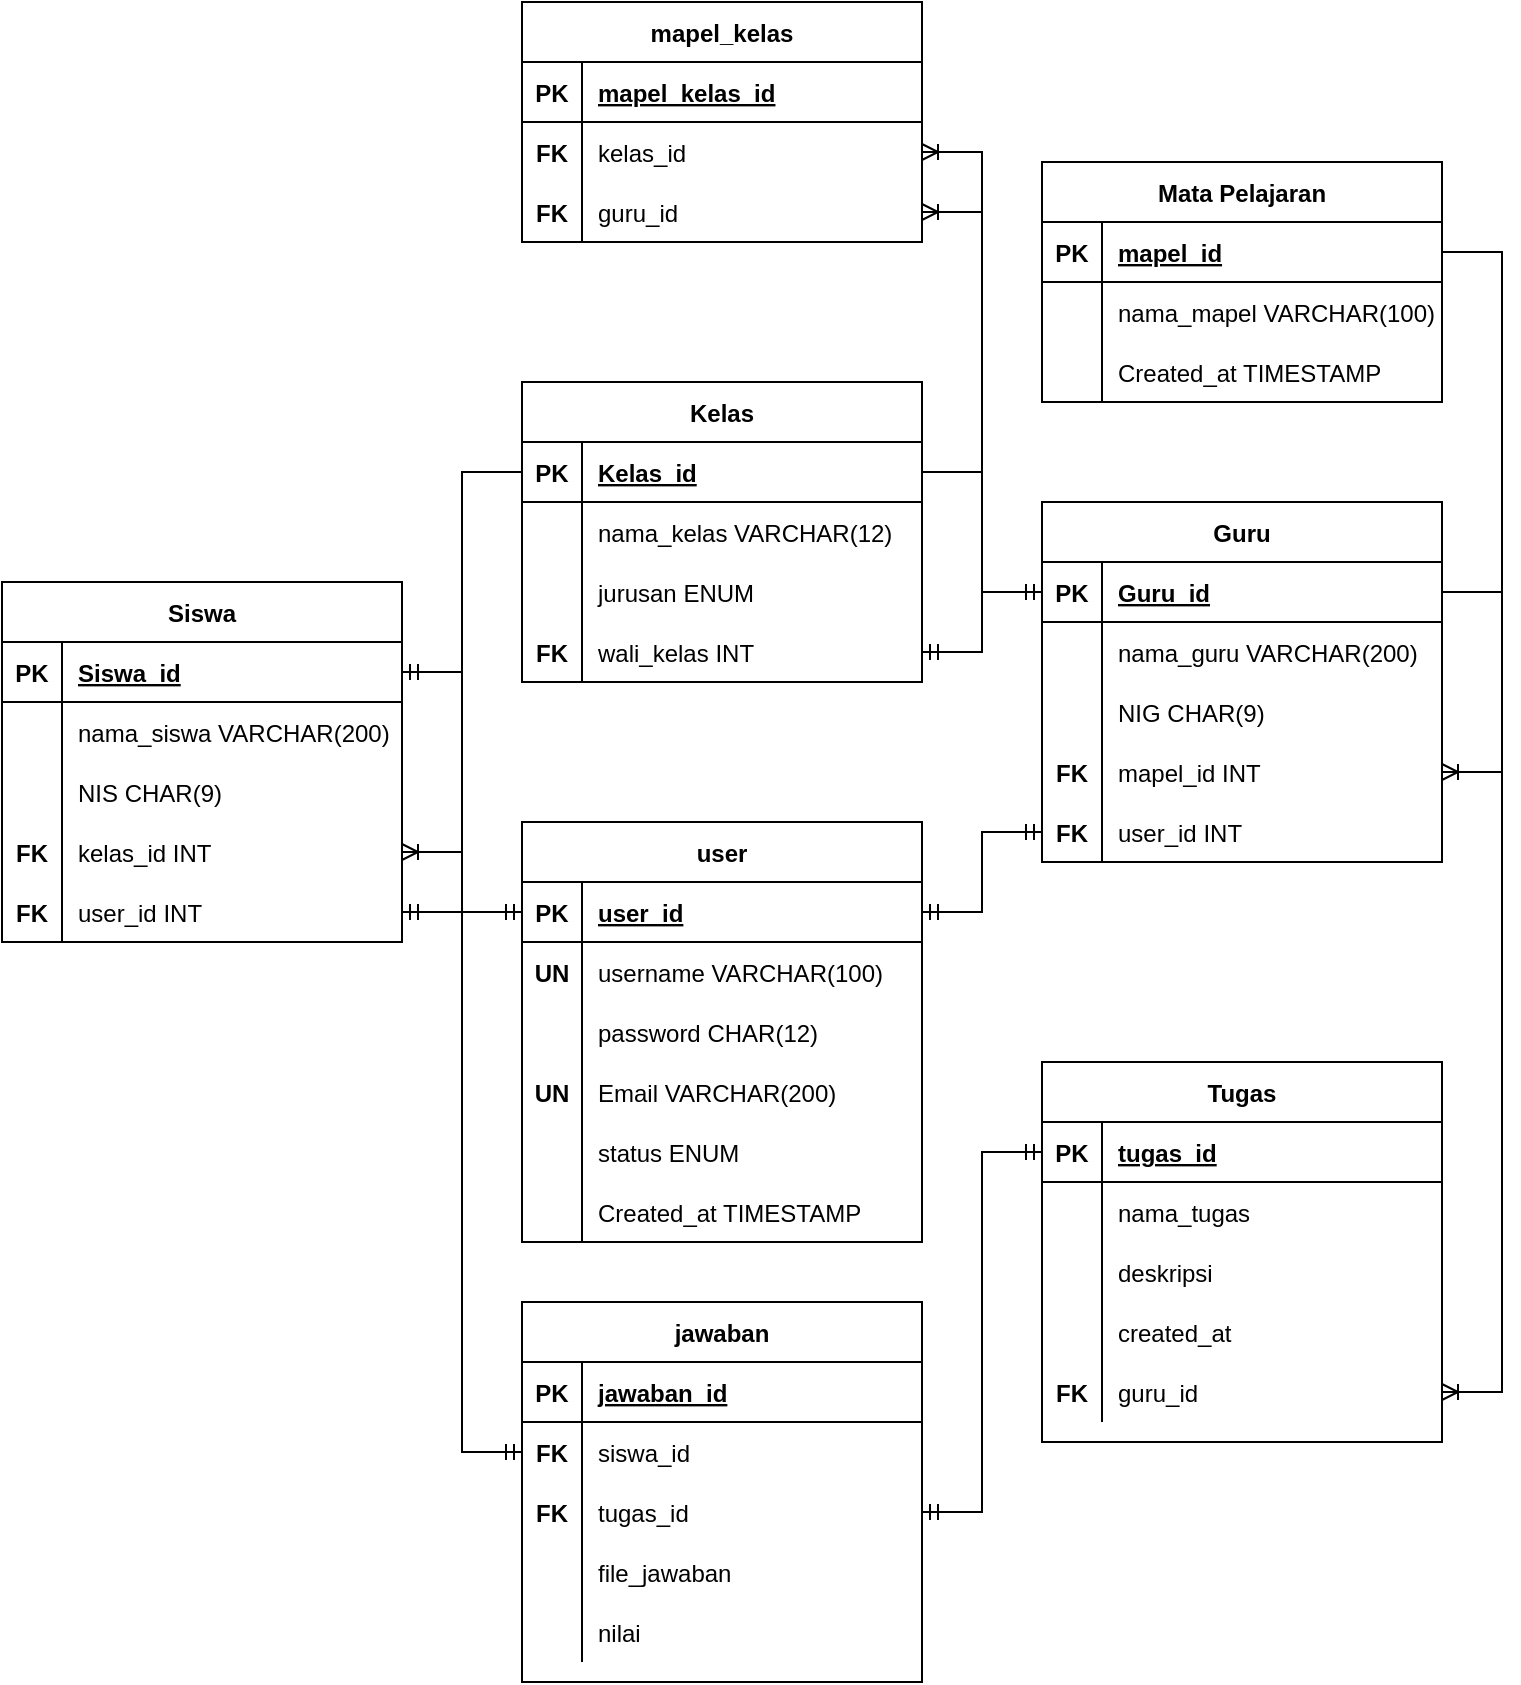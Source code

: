 <mxfile version="15.8.6" type="device"><diagram id="R2lEEEUBdFMjLlhIrx00" name="Page-1"><mxGraphModel dx="2844" dy="1534" grid="1" gridSize="10" guides="1" tooltips="1" connect="1" arrows="1" fold="1" page="1" pageScale="1" pageWidth="850" pageHeight="1100" math="0" shadow="0" extFonts="Permanent Marker^https://fonts.googleapis.com/css?family=Permanent+Marker"><root><mxCell id="0"/><mxCell id="1" parent="0"/><mxCell id="JvrWXgYkfcHxgurq506N-1" value="user" style="shape=table;startSize=30;container=1;collapsible=1;childLayout=tableLayout;fixedRows=1;rowLines=0;fontStyle=1;align=center;resizeLast=1;" parent="1" vertex="1"><mxGeometry x="310" y="540" width="200" height="210" as="geometry"/></mxCell><mxCell id="JvrWXgYkfcHxgurq506N-2" value="" style="shape=partialRectangle;collapsible=0;dropTarget=0;pointerEvents=0;fillColor=none;top=0;left=0;bottom=1;right=0;points=[[0,0.5],[1,0.5]];portConstraint=eastwest;" parent="JvrWXgYkfcHxgurq506N-1" vertex="1"><mxGeometry y="30" width="200" height="30" as="geometry"/></mxCell><mxCell id="JvrWXgYkfcHxgurq506N-3" value="PK" style="shape=partialRectangle;connectable=0;fillColor=none;top=0;left=0;bottom=0;right=0;fontStyle=1;overflow=hidden;" parent="JvrWXgYkfcHxgurq506N-2" vertex="1"><mxGeometry width="30" height="30" as="geometry"><mxRectangle width="30" height="30" as="alternateBounds"/></mxGeometry></mxCell><mxCell id="JvrWXgYkfcHxgurq506N-4" value="user_id" style="shape=partialRectangle;connectable=0;fillColor=none;top=0;left=0;bottom=0;right=0;align=left;spacingLeft=6;fontStyle=5;overflow=hidden;" parent="JvrWXgYkfcHxgurq506N-2" vertex="1"><mxGeometry x="30" width="170" height="30" as="geometry"><mxRectangle width="170" height="30" as="alternateBounds"/></mxGeometry></mxCell><mxCell id="JvrWXgYkfcHxgurq506N-5" value="" style="shape=partialRectangle;collapsible=0;dropTarget=0;pointerEvents=0;fillColor=none;top=0;left=0;bottom=0;right=0;points=[[0,0.5],[1,0.5]];portConstraint=eastwest;" parent="JvrWXgYkfcHxgurq506N-1" vertex="1"><mxGeometry y="60" width="200" height="30" as="geometry"/></mxCell><mxCell id="JvrWXgYkfcHxgurq506N-6" value="UN" style="shape=partialRectangle;connectable=0;fillColor=none;top=0;left=0;bottom=0;right=0;editable=1;overflow=hidden;fontStyle=1" parent="JvrWXgYkfcHxgurq506N-5" vertex="1"><mxGeometry width="30" height="30" as="geometry"><mxRectangle width="30" height="30" as="alternateBounds"/></mxGeometry></mxCell><mxCell id="JvrWXgYkfcHxgurq506N-7" value="username VARCHAR(100)" style="shape=partialRectangle;connectable=0;fillColor=none;top=0;left=0;bottom=0;right=0;align=left;spacingLeft=6;overflow=hidden;" parent="JvrWXgYkfcHxgurq506N-5" vertex="1"><mxGeometry x="30" width="170" height="30" as="geometry"><mxRectangle width="170" height="30" as="alternateBounds"/></mxGeometry></mxCell><mxCell id="JvrWXgYkfcHxgurq506N-8" value="" style="shape=partialRectangle;collapsible=0;dropTarget=0;pointerEvents=0;fillColor=none;top=0;left=0;bottom=0;right=0;points=[[0,0.5],[1,0.5]];portConstraint=eastwest;" parent="JvrWXgYkfcHxgurq506N-1" vertex="1"><mxGeometry y="90" width="200" height="30" as="geometry"/></mxCell><mxCell id="JvrWXgYkfcHxgurq506N-9" value="" style="shape=partialRectangle;connectable=0;fillColor=none;top=0;left=0;bottom=0;right=0;editable=1;overflow=hidden;" parent="JvrWXgYkfcHxgurq506N-8" vertex="1"><mxGeometry width="30" height="30" as="geometry"><mxRectangle width="30" height="30" as="alternateBounds"/></mxGeometry></mxCell><mxCell id="JvrWXgYkfcHxgurq506N-10" value="password CHAR(12)" style="shape=partialRectangle;connectable=0;fillColor=none;top=0;left=0;bottom=0;right=0;align=left;spacingLeft=6;overflow=hidden;" parent="JvrWXgYkfcHxgurq506N-8" vertex="1"><mxGeometry x="30" width="170" height="30" as="geometry"><mxRectangle width="170" height="30" as="alternateBounds"/></mxGeometry></mxCell><mxCell id="vN6A5Nb-oEUFQaimWAew-1" value="" style="shape=partialRectangle;collapsible=0;dropTarget=0;pointerEvents=0;fillColor=none;top=0;left=0;bottom=0;right=0;points=[[0,0.5],[1,0.5]];portConstraint=eastwest;" parent="JvrWXgYkfcHxgurq506N-1" vertex="1"><mxGeometry y="120" width="200" height="30" as="geometry"/></mxCell><mxCell id="vN6A5Nb-oEUFQaimWAew-2" value="UN" style="shape=partialRectangle;connectable=0;fillColor=none;top=0;left=0;bottom=0;right=0;editable=1;overflow=hidden;fontStyle=1" parent="vN6A5Nb-oEUFQaimWAew-1" vertex="1"><mxGeometry width="30" height="30" as="geometry"><mxRectangle width="30" height="30" as="alternateBounds"/></mxGeometry></mxCell><mxCell id="vN6A5Nb-oEUFQaimWAew-3" value="Email VARCHAR(200)" style="shape=partialRectangle;connectable=0;fillColor=none;top=0;left=0;bottom=0;right=0;align=left;spacingLeft=6;overflow=hidden;" parent="vN6A5Nb-oEUFQaimWAew-1" vertex="1"><mxGeometry x="30" width="170" height="30" as="geometry"><mxRectangle width="170" height="30" as="alternateBounds"/></mxGeometry></mxCell><mxCell id="l-M-OVlJL3ttJGUWBsos-1" value="" style="shape=partialRectangle;collapsible=0;dropTarget=0;pointerEvents=0;fillColor=none;top=0;left=0;bottom=0;right=0;points=[[0,0.5],[1,0.5]];portConstraint=eastwest;" parent="JvrWXgYkfcHxgurq506N-1" vertex="1"><mxGeometry y="150" width="200" height="30" as="geometry"/></mxCell><mxCell id="l-M-OVlJL3ttJGUWBsos-2" value="" style="shape=partialRectangle;connectable=0;fillColor=none;top=0;left=0;bottom=0;right=0;editable=1;overflow=hidden;" parent="l-M-OVlJL3ttJGUWBsos-1" vertex="1"><mxGeometry width="30" height="30" as="geometry"><mxRectangle width="30" height="30" as="alternateBounds"/></mxGeometry></mxCell><mxCell id="l-M-OVlJL3ttJGUWBsos-3" value="status ENUM" style="shape=partialRectangle;connectable=0;fillColor=none;top=0;left=0;bottom=0;right=0;align=left;spacingLeft=6;overflow=hidden;" parent="l-M-OVlJL3ttJGUWBsos-1" vertex="1"><mxGeometry x="30" width="170" height="30" as="geometry"><mxRectangle width="170" height="30" as="alternateBounds"/></mxGeometry></mxCell><mxCell id="JvrWXgYkfcHxgurq506N-11" value="" style="shape=partialRectangle;collapsible=0;dropTarget=0;pointerEvents=0;fillColor=none;top=0;left=0;bottom=0;right=0;points=[[0,0.5],[1,0.5]];portConstraint=eastwest;" parent="JvrWXgYkfcHxgurq506N-1" vertex="1"><mxGeometry y="180" width="200" height="30" as="geometry"/></mxCell><mxCell id="JvrWXgYkfcHxgurq506N-12" value="" style="shape=partialRectangle;connectable=0;fillColor=none;top=0;left=0;bottom=0;right=0;editable=1;overflow=hidden;" parent="JvrWXgYkfcHxgurq506N-11" vertex="1"><mxGeometry width="30" height="30" as="geometry"><mxRectangle width="30" height="30" as="alternateBounds"/></mxGeometry></mxCell><mxCell id="JvrWXgYkfcHxgurq506N-13" value="Created_at TIMESTAMP" style="shape=partialRectangle;connectable=0;fillColor=none;top=0;left=0;bottom=0;right=0;align=left;spacingLeft=6;overflow=hidden;" parent="JvrWXgYkfcHxgurq506N-11" vertex="1"><mxGeometry x="30" width="170" height="30" as="geometry"><mxRectangle width="170" height="30" as="alternateBounds"/></mxGeometry></mxCell><mxCell id="JvrWXgYkfcHxgurq506N-14" value="Siswa" style="shape=table;startSize=30;container=1;collapsible=1;childLayout=tableLayout;fixedRows=1;rowLines=0;fontStyle=1;align=center;resizeLast=1;" parent="1" vertex="1"><mxGeometry x="50" y="420" width="200" height="180" as="geometry"/></mxCell><mxCell id="JvrWXgYkfcHxgurq506N-15" value="" style="shape=partialRectangle;collapsible=0;dropTarget=0;pointerEvents=0;fillColor=none;top=0;left=0;bottom=1;right=0;points=[[0,0.5],[1,0.5]];portConstraint=eastwest;" parent="JvrWXgYkfcHxgurq506N-14" vertex="1"><mxGeometry y="30" width="200" height="30" as="geometry"/></mxCell><mxCell id="JvrWXgYkfcHxgurq506N-16" value="PK" style="shape=partialRectangle;connectable=0;fillColor=none;top=0;left=0;bottom=0;right=0;fontStyle=1;overflow=hidden;" parent="JvrWXgYkfcHxgurq506N-15" vertex="1"><mxGeometry width="30" height="30" as="geometry"><mxRectangle width="30" height="30" as="alternateBounds"/></mxGeometry></mxCell><mxCell id="JvrWXgYkfcHxgurq506N-17" value="Siswa_id" style="shape=partialRectangle;connectable=0;fillColor=none;top=0;left=0;bottom=0;right=0;align=left;spacingLeft=6;fontStyle=5;overflow=hidden;" parent="JvrWXgYkfcHxgurq506N-15" vertex="1"><mxGeometry x="30" width="170" height="30" as="geometry"><mxRectangle width="170" height="30" as="alternateBounds"/></mxGeometry></mxCell><mxCell id="JvrWXgYkfcHxgurq506N-18" value="" style="shape=partialRectangle;collapsible=0;dropTarget=0;pointerEvents=0;fillColor=none;top=0;left=0;bottom=0;right=0;points=[[0,0.5],[1,0.5]];portConstraint=eastwest;" parent="JvrWXgYkfcHxgurq506N-14" vertex="1"><mxGeometry y="60" width="200" height="30" as="geometry"/></mxCell><mxCell id="JvrWXgYkfcHxgurq506N-19" value="" style="shape=partialRectangle;connectable=0;fillColor=none;top=0;left=0;bottom=0;right=0;editable=1;overflow=hidden;" parent="JvrWXgYkfcHxgurq506N-18" vertex="1"><mxGeometry width="30" height="30" as="geometry"><mxRectangle width="30" height="30" as="alternateBounds"/></mxGeometry></mxCell><mxCell id="JvrWXgYkfcHxgurq506N-20" value="nama_siswa VARCHAR(200)" style="shape=partialRectangle;connectable=0;fillColor=none;top=0;left=0;bottom=0;right=0;align=left;spacingLeft=6;overflow=hidden;" parent="JvrWXgYkfcHxgurq506N-18" vertex="1"><mxGeometry x="30" width="170" height="30" as="geometry"><mxRectangle width="170" height="30" as="alternateBounds"/></mxGeometry></mxCell><mxCell id="xmIUUASOhIEZaIO7s_y7-1" value="" style="shape=partialRectangle;collapsible=0;dropTarget=0;pointerEvents=0;fillColor=none;top=0;left=0;bottom=0;right=0;points=[[0,0.5],[1,0.5]];portConstraint=eastwest;" parent="JvrWXgYkfcHxgurq506N-14" vertex="1"><mxGeometry y="90" width="200" height="30" as="geometry"/></mxCell><mxCell id="xmIUUASOhIEZaIO7s_y7-2" value="" style="shape=partialRectangle;connectable=0;fillColor=none;top=0;left=0;bottom=0;right=0;editable=1;overflow=hidden;" parent="xmIUUASOhIEZaIO7s_y7-1" vertex="1"><mxGeometry width="30" height="30" as="geometry"><mxRectangle width="30" height="30" as="alternateBounds"/></mxGeometry></mxCell><mxCell id="xmIUUASOhIEZaIO7s_y7-3" value="NIS CHAR(9)" style="shape=partialRectangle;connectable=0;fillColor=none;top=0;left=0;bottom=0;right=0;align=left;spacingLeft=6;overflow=hidden;" parent="xmIUUASOhIEZaIO7s_y7-1" vertex="1"><mxGeometry x="30" width="170" height="30" as="geometry"><mxRectangle width="170" height="30" as="alternateBounds"/></mxGeometry></mxCell><mxCell id="JvrWXgYkfcHxgurq506N-24" value="" style="shape=partialRectangle;collapsible=0;dropTarget=0;pointerEvents=0;fillColor=none;top=0;left=0;bottom=0;right=0;points=[[0,0.5],[1,0.5]];portConstraint=eastwest;" parent="JvrWXgYkfcHxgurq506N-14" vertex="1"><mxGeometry y="120" width="200" height="30" as="geometry"/></mxCell><mxCell id="JvrWXgYkfcHxgurq506N-25" value="FK" style="shape=partialRectangle;connectable=0;fillColor=none;top=0;left=0;bottom=0;right=0;editable=1;overflow=hidden;fontStyle=1" parent="JvrWXgYkfcHxgurq506N-24" vertex="1"><mxGeometry width="30" height="30" as="geometry"><mxRectangle width="30" height="30" as="alternateBounds"/></mxGeometry></mxCell><mxCell id="JvrWXgYkfcHxgurq506N-26" value="kelas_id INT" style="shape=partialRectangle;connectable=0;fillColor=none;top=0;left=0;bottom=0;right=0;align=left;spacingLeft=6;overflow=hidden;" parent="JvrWXgYkfcHxgurq506N-24" vertex="1"><mxGeometry x="30" width="170" height="30" as="geometry"><mxRectangle width="170" height="30" as="alternateBounds"/></mxGeometry></mxCell><mxCell id="JvrWXgYkfcHxgurq506N-62" value="" style="shape=partialRectangle;collapsible=0;dropTarget=0;pointerEvents=0;fillColor=none;top=0;left=0;bottom=0;right=0;points=[[0,0.5],[1,0.5]];portConstraint=eastwest;" parent="JvrWXgYkfcHxgurq506N-14" vertex="1"><mxGeometry y="150" width="200" height="30" as="geometry"/></mxCell><mxCell id="JvrWXgYkfcHxgurq506N-63" value="FK" style="shape=partialRectangle;connectable=0;fillColor=none;top=0;left=0;bottom=0;right=0;editable=1;overflow=hidden;fontStyle=1" parent="JvrWXgYkfcHxgurq506N-62" vertex="1"><mxGeometry width="30" height="30" as="geometry"><mxRectangle width="30" height="30" as="alternateBounds"/></mxGeometry></mxCell><mxCell id="JvrWXgYkfcHxgurq506N-64" value="user_id INT" style="shape=partialRectangle;connectable=0;fillColor=none;top=0;left=0;bottom=0;right=0;align=left;spacingLeft=6;overflow=hidden;" parent="JvrWXgYkfcHxgurq506N-62" vertex="1"><mxGeometry x="30" width="170" height="30" as="geometry"><mxRectangle width="170" height="30" as="alternateBounds"/></mxGeometry></mxCell><mxCell id="JvrWXgYkfcHxgurq506N-27" value="Guru" style="shape=table;startSize=30;container=1;collapsible=1;childLayout=tableLayout;fixedRows=1;rowLines=0;fontStyle=1;align=center;resizeLast=1;" parent="1" vertex="1"><mxGeometry x="570" y="380" width="200" height="180" as="geometry"/></mxCell><mxCell id="JvrWXgYkfcHxgurq506N-28" value="" style="shape=partialRectangle;collapsible=0;dropTarget=0;pointerEvents=0;fillColor=none;top=0;left=0;bottom=1;right=0;points=[[0,0.5],[1,0.5]];portConstraint=eastwest;" parent="JvrWXgYkfcHxgurq506N-27" vertex="1"><mxGeometry y="30" width="200" height="30" as="geometry"/></mxCell><mxCell id="JvrWXgYkfcHxgurq506N-29" value="PK" style="shape=partialRectangle;connectable=0;fillColor=none;top=0;left=0;bottom=0;right=0;fontStyle=1;overflow=hidden;" parent="JvrWXgYkfcHxgurq506N-28" vertex="1"><mxGeometry width="30" height="30" as="geometry"><mxRectangle width="30" height="30" as="alternateBounds"/></mxGeometry></mxCell><mxCell id="JvrWXgYkfcHxgurq506N-30" value="Guru_id" style="shape=partialRectangle;connectable=0;fillColor=none;top=0;left=0;bottom=0;right=0;align=left;spacingLeft=6;fontStyle=5;overflow=hidden;" parent="JvrWXgYkfcHxgurq506N-28" vertex="1"><mxGeometry x="30" width="170" height="30" as="geometry"><mxRectangle width="170" height="30" as="alternateBounds"/></mxGeometry></mxCell><mxCell id="JvrWXgYkfcHxgurq506N-31" value="" style="shape=partialRectangle;collapsible=0;dropTarget=0;pointerEvents=0;fillColor=none;top=0;left=0;bottom=0;right=0;points=[[0,0.5],[1,0.5]];portConstraint=eastwest;" parent="JvrWXgYkfcHxgurq506N-27" vertex="1"><mxGeometry y="60" width="200" height="30" as="geometry"/></mxCell><mxCell id="JvrWXgYkfcHxgurq506N-32" value="" style="shape=partialRectangle;connectable=0;fillColor=none;top=0;left=0;bottom=0;right=0;editable=1;overflow=hidden;" parent="JvrWXgYkfcHxgurq506N-31" vertex="1"><mxGeometry width="30" height="30" as="geometry"><mxRectangle width="30" height="30" as="alternateBounds"/></mxGeometry></mxCell><mxCell id="JvrWXgYkfcHxgurq506N-33" value="nama_guru VARCHAR(200)" style="shape=partialRectangle;connectable=0;fillColor=none;top=0;left=0;bottom=0;right=0;align=left;spacingLeft=6;overflow=hidden;" parent="JvrWXgYkfcHxgurq506N-31" vertex="1"><mxGeometry x="30" width="170" height="30" as="geometry"><mxRectangle width="170" height="30" as="alternateBounds"/></mxGeometry></mxCell><mxCell id="xmIUUASOhIEZaIO7s_y7-4" value="" style="shape=partialRectangle;collapsible=0;dropTarget=0;pointerEvents=0;fillColor=none;top=0;left=0;bottom=0;right=0;points=[[0,0.5],[1,0.5]];portConstraint=eastwest;" parent="JvrWXgYkfcHxgurq506N-27" vertex="1"><mxGeometry y="90" width="200" height="30" as="geometry"/></mxCell><mxCell id="xmIUUASOhIEZaIO7s_y7-5" value="" style="shape=partialRectangle;connectable=0;fillColor=none;top=0;left=0;bottom=0;right=0;editable=1;overflow=hidden;" parent="xmIUUASOhIEZaIO7s_y7-4" vertex="1"><mxGeometry width="30" height="30" as="geometry"><mxRectangle width="30" height="30" as="alternateBounds"/></mxGeometry></mxCell><mxCell id="xmIUUASOhIEZaIO7s_y7-6" value="NIG CHAR(9)" style="shape=partialRectangle;connectable=0;fillColor=none;top=0;left=0;bottom=0;right=0;align=left;spacingLeft=6;overflow=hidden;" parent="xmIUUASOhIEZaIO7s_y7-4" vertex="1"><mxGeometry x="30" width="170" height="30" as="geometry"><mxRectangle width="170" height="30" as="alternateBounds"/></mxGeometry></mxCell><mxCell id="xmIUUASOhIEZaIO7s_y7-10" value="" style="shape=partialRectangle;collapsible=0;dropTarget=0;pointerEvents=0;fillColor=none;top=0;left=0;bottom=0;right=0;points=[[0,0.5],[1,0.5]];portConstraint=eastwest;" parent="JvrWXgYkfcHxgurq506N-27" vertex="1"><mxGeometry y="120" width="200" height="30" as="geometry"/></mxCell><mxCell id="xmIUUASOhIEZaIO7s_y7-11" value="FK" style="shape=partialRectangle;connectable=0;fillColor=none;top=0;left=0;bottom=0;right=0;editable=1;overflow=hidden;fontStyle=1" parent="xmIUUASOhIEZaIO7s_y7-10" vertex="1"><mxGeometry width="30" height="30" as="geometry"><mxRectangle width="30" height="30" as="alternateBounds"/></mxGeometry></mxCell><mxCell id="xmIUUASOhIEZaIO7s_y7-12" value="mapel_id INT" style="shape=partialRectangle;connectable=0;fillColor=none;top=0;left=0;bottom=0;right=0;align=left;spacingLeft=6;overflow=hidden;" parent="xmIUUASOhIEZaIO7s_y7-10" vertex="1"><mxGeometry x="30" width="170" height="30" as="geometry"><mxRectangle width="170" height="30" as="alternateBounds"/></mxGeometry></mxCell><mxCell id="JvrWXgYkfcHxgurq506N-37" value="" style="shape=partialRectangle;collapsible=0;dropTarget=0;pointerEvents=0;fillColor=none;top=0;left=0;bottom=0;right=0;points=[[0,0.5],[1,0.5]];portConstraint=eastwest;" parent="JvrWXgYkfcHxgurq506N-27" vertex="1"><mxGeometry y="150" width="200" height="30" as="geometry"/></mxCell><mxCell id="JvrWXgYkfcHxgurq506N-38" value="FK" style="shape=partialRectangle;connectable=0;fillColor=none;top=0;left=0;bottom=0;right=0;editable=1;overflow=hidden;fontStyle=1" parent="JvrWXgYkfcHxgurq506N-37" vertex="1"><mxGeometry width="30" height="30" as="geometry"><mxRectangle width="30" height="30" as="alternateBounds"/></mxGeometry></mxCell><mxCell id="JvrWXgYkfcHxgurq506N-39" value="user_id INT" style="shape=partialRectangle;connectable=0;fillColor=none;top=0;left=0;bottom=0;right=0;align=left;spacingLeft=6;overflow=hidden;" parent="JvrWXgYkfcHxgurq506N-37" vertex="1"><mxGeometry x="30" width="170" height="30" as="geometry"><mxRectangle width="170" height="30" as="alternateBounds"/></mxGeometry></mxCell><mxCell id="JvrWXgYkfcHxgurq506N-46" value="Kelas" style="shape=table;startSize=30;container=1;collapsible=1;childLayout=tableLayout;fixedRows=1;rowLines=0;fontStyle=1;align=center;resizeLast=1;" parent="1" vertex="1"><mxGeometry x="310" y="320" width="200" height="150" as="geometry"/></mxCell><mxCell id="JvrWXgYkfcHxgurq506N-47" value="" style="shape=partialRectangle;collapsible=0;dropTarget=0;pointerEvents=0;fillColor=none;top=0;left=0;bottom=1;right=0;points=[[0,0.5],[1,0.5]];portConstraint=eastwest;" parent="JvrWXgYkfcHxgurq506N-46" vertex="1"><mxGeometry y="30" width="200" height="30" as="geometry"/></mxCell><mxCell id="JvrWXgYkfcHxgurq506N-48" value="PK" style="shape=partialRectangle;connectable=0;fillColor=none;top=0;left=0;bottom=0;right=0;fontStyle=1;overflow=hidden;" parent="JvrWXgYkfcHxgurq506N-47" vertex="1"><mxGeometry width="30" height="30" as="geometry"><mxRectangle width="30" height="30" as="alternateBounds"/></mxGeometry></mxCell><mxCell id="JvrWXgYkfcHxgurq506N-49" value="Kelas_id" style="shape=partialRectangle;connectable=0;fillColor=none;top=0;left=0;bottom=0;right=0;align=left;spacingLeft=6;fontStyle=5;overflow=hidden;" parent="JvrWXgYkfcHxgurq506N-47" vertex="1"><mxGeometry x="30" width="170" height="30" as="geometry"><mxRectangle width="170" height="30" as="alternateBounds"/></mxGeometry></mxCell><mxCell id="JvrWXgYkfcHxgurq506N-50" value="" style="shape=partialRectangle;collapsible=0;dropTarget=0;pointerEvents=0;fillColor=none;top=0;left=0;bottom=0;right=0;points=[[0,0.5],[1,0.5]];portConstraint=eastwest;" parent="JvrWXgYkfcHxgurq506N-46" vertex="1"><mxGeometry y="60" width="200" height="30" as="geometry"/></mxCell><mxCell id="JvrWXgYkfcHxgurq506N-51" value="" style="shape=partialRectangle;connectable=0;fillColor=none;top=0;left=0;bottom=0;right=0;editable=1;overflow=hidden;" parent="JvrWXgYkfcHxgurq506N-50" vertex="1"><mxGeometry width="30" height="30" as="geometry"><mxRectangle width="30" height="30" as="alternateBounds"/></mxGeometry></mxCell><mxCell id="JvrWXgYkfcHxgurq506N-52" value="nama_kelas VARCHAR(12)" style="shape=partialRectangle;connectable=0;fillColor=none;top=0;left=0;bottom=0;right=0;align=left;spacingLeft=6;overflow=hidden;" parent="JvrWXgYkfcHxgurq506N-50" vertex="1"><mxGeometry x="30" width="170" height="30" as="geometry"><mxRectangle width="170" height="30" as="alternateBounds"/></mxGeometry></mxCell><mxCell id="JvrWXgYkfcHxgurq506N-56" value="" style="shape=partialRectangle;collapsible=0;dropTarget=0;pointerEvents=0;fillColor=none;top=0;left=0;bottom=0;right=0;points=[[0,0.5],[1,0.5]];portConstraint=eastwest;" parent="JvrWXgYkfcHxgurq506N-46" vertex="1"><mxGeometry y="90" width="200" height="30" as="geometry"/></mxCell><mxCell id="JvrWXgYkfcHxgurq506N-57" value="" style="shape=partialRectangle;connectable=0;fillColor=none;top=0;left=0;bottom=0;right=0;editable=1;overflow=hidden;" parent="JvrWXgYkfcHxgurq506N-56" vertex="1"><mxGeometry width="30" height="30" as="geometry"><mxRectangle width="30" height="30" as="alternateBounds"/></mxGeometry></mxCell><mxCell id="JvrWXgYkfcHxgurq506N-58" value="jurusan ENUM" style="shape=partialRectangle;connectable=0;fillColor=none;top=0;left=0;bottom=0;right=0;align=left;spacingLeft=6;overflow=hidden;" parent="JvrWXgYkfcHxgurq506N-56" vertex="1"><mxGeometry x="30" width="170" height="30" as="geometry"><mxRectangle width="170" height="30" as="alternateBounds"/></mxGeometry></mxCell><mxCell id="JvrWXgYkfcHxgurq506N-85" value="" style="shape=partialRectangle;collapsible=0;dropTarget=0;pointerEvents=0;fillColor=none;top=0;left=0;bottom=0;right=0;points=[[0,0.5],[1,0.5]];portConstraint=eastwest;" parent="JvrWXgYkfcHxgurq506N-46" vertex="1"><mxGeometry y="120" width="200" height="30" as="geometry"/></mxCell><mxCell id="JvrWXgYkfcHxgurq506N-86" value="FK" style="shape=partialRectangle;connectable=0;fillColor=none;top=0;left=0;bottom=0;right=0;editable=1;overflow=hidden;fontStyle=1" parent="JvrWXgYkfcHxgurq506N-85" vertex="1"><mxGeometry width="30" height="30" as="geometry"><mxRectangle width="30" height="30" as="alternateBounds"/></mxGeometry></mxCell><mxCell id="JvrWXgYkfcHxgurq506N-87" value="wali_kelas INT" style="shape=partialRectangle;connectable=0;fillColor=none;top=0;left=0;bottom=0;right=0;align=left;spacingLeft=6;overflow=hidden;" parent="JvrWXgYkfcHxgurq506N-85" vertex="1"><mxGeometry x="30" width="170" height="30" as="geometry"><mxRectangle width="170" height="30" as="alternateBounds"/></mxGeometry></mxCell><mxCell id="JvrWXgYkfcHxgurq506N-68" value="Mata Pelajaran" style="shape=table;startSize=30;container=1;collapsible=1;childLayout=tableLayout;fixedRows=1;rowLines=0;fontStyle=1;align=center;resizeLast=1;" parent="1" vertex="1"><mxGeometry x="570" y="210" width="200" height="120" as="geometry"/></mxCell><mxCell id="JvrWXgYkfcHxgurq506N-69" value="" style="shape=partialRectangle;collapsible=0;dropTarget=0;pointerEvents=0;fillColor=none;top=0;left=0;bottom=1;right=0;points=[[0,0.5],[1,0.5]];portConstraint=eastwest;" parent="JvrWXgYkfcHxgurq506N-68" vertex="1"><mxGeometry y="30" width="200" height="30" as="geometry"/></mxCell><mxCell id="JvrWXgYkfcHxgurq506N-70" value="PK" style="shape=partialRectangle;connectable=0;fillColor=none;top=0;left=0;bottom=0;right=0;fontStyle=1;overflow=hidden;" parent="JvrWXgYkfcHxgurq506N-69" vertex="1"><mxGeometry width="30" height="30" as="geometry"><mxRectangle width="30" height="30" as="alternateBounds"/></mxGeometry></mxCell><mxCell id="JvrWXgYkfcHxgurq506N-71" value="mapel_id" style="shape=partialRectangle;connectable=0;fillColor=none;top=0;left=0;bottom=0;right=0;align=left;spacingLeft=6;fontStyle=5;overflow=hidden;" parent="JvrWXgYkfcHxgurq506N-69" vertex="1"><mxGeometry x="30" width="170" height="30" as="geometry"><mxRectangle width="170" height="30" as="alternateBounds"/></mxGeometry></mxCell><mxCell id="JvrWXgYkfcHxgurq506N-72" value="" style="shape=partialRectangle;collapsible=0;dropTarget=0;pointerEvents=0;fillColor=none;top=0;left=0;bottom=0;right=0;points=[[0,0.5],[1,0.5]];portConstraint=eastwest;" parent="JvrWXgYkfcHxgurq506N-68" vertex="1"><mxGeometry y="60" width="200" height="30" as="geometry"/></mxCell><mxCell id="JvrWXgYkfcHxgurq506N-73" value="" style="shape=partialRectangle;connectable=0;fillColor=none;top=0;left=0;bottom=0;right=0;editable=1;overflow=hidden;" parent="JvrWXgYkfcHxgurq506N-72" vertex="1"><mxGeometry width="30" height="30" as="geometry"><mxRectangle width="30" height="30" as="alternateBounds"/></mxGeometry></mxCell><mxCell id="JvrWXgYkfcHxgurq506N-74" value="nama_mapel VARCHAR(100)" style="shape=partialRectangle;connectable=0;fillColor=none;top=0;left=0;bottom=0;right=0;align=left;spacingLeft=6;overflow=hidden;" parent="JvrWXgYkfcHxgurq506N-72" vertex="1"><mxGeometry x="30" width="170" height="30" as="geometry"><mxRectangle width="170" height="30" as="alternateBounds"/></mxGeometry></mxCell><mxCell id="vN6A5Nb-oEUFQaimWAew-4" value="" style="shape=partialRectangle;collapsible=0;dropTarget=0;pointerEvents=0;fillColor=none;top=0;left=0;bottom=0;right=0;points=[[0,0.5],[1,0.5]];portConstraint=eastwest;" parent="JvrWXgYkfcHxgurq506N-68" vertex="1"><mxGeometry y="90" width="200" height="30" as="geometry"/></mxCell><mxCell id="vN6A5Nb-oEUFQaimWAew-5" value="" style="shape=partialRectangle;connectable=0;fillColor=none;top=0;left=0;bottom=0;right=0;editable=1;overflow=hidden;" parent="vN6A5Nb-oEUFQaimWAew-4" vertex="1"><mxGeometry width="30" height="30" as="geometry"><mxRectangle width="30" height="30" as="alternateBounds"/></mxGeometry></mxCell><mxCell id="vN6A5Nb-oEUFQaimWAew-6" value="Created_at TIMESTAMP" style="shape=partialRectangle;connectable=0;fillColor=none;top=0;left=0;bottom=0;right=0;align=left;spacingLeft=6;overflow=hidden;" parent="vN6A5Nb-oEUFQaimWAew-4" vertex="1"><mxGeometry x="30" width="170" height="30" as="geometry"><mxRectangle width="170" height="30" as="alternateBounds"/></mxGeometry></mxCell><mxCell id="JvrWXgYkfcHxgurq506N-89" value="mapel_kelas" style="shape=table;startSize=30;container=1;collapsible=1;childLayout=tableLayout;fixedRows=1;rowLines=0;fontStyle=1;align=center;resizeLast=1;" parent="1" vertex="1"><mxGeometry x="310" y="130" width="200" height="120" as="geometry"/></mxCell><mxCell id="JvrWXgYkfcHxgurq506N-90" value="" style="shape=partialRectangle;collapsible=0;dropTarget=0;pointerEvents=0;fillColor=none;top=0;left=0;bottom=1;right=0;points=[[0,0.5],[1,0.5]];portConstraint=eastwest;" parent="JvrWXgYkfcHxgurq506N-89" vertex="1"><mxGeometry y="30" width="200" height="30" as="geometry"/></mxCell><mxCell id="JvrWXgYkfcHxgurq506N-91" value="PK" style="shape=partialRectangle;connectable=0;fillColor=none;top=0;left=0;bottom=0;right=0;fontStyle=1;overflow=hidden;" parent="JvrWXgYkfcHxgurq506N-90" vertex="1"><mxGeometry width="30" height="30" as="geometry"><mxRectangle width="30" height="30" as="alternateBounds"/></mxGeometry></mxCell><mxCell id="JvrWXgYkfcHxgurq506N-92" value="mapel_kelas_id" style="shape=partialRectangle;connectable=0;fillColor=none;top=0;left=0;bottom=0;right=0;align=left;spacingLeft=6;fontStyle=5;overflow=hidden;" parent="JvrWXgYkfcHxgurq506N-90" vertex="1"><mxGeometry x="30" width="170" height="30" as="geometry"><mxRectangle width="170" height="30" as="alternateBounds"/></mxGeometry></mxCell><mxCell id="JvrWXgYkfcHxgurq506N-96" value="" style="shape=partialRectangle;collapsible=0;dropTarget=0;pointerEvents=0;fillColor=none;top=0;left=0;bottom=0;right=0;points=[[0,0.5],[1,0.5]];portConstraint=eastwest;" parent="JvrWXgYkfcHxgurq506N-89" vertex="1"><mxGeometry y="60" width="200" height="30" as="geometry"/></mxCell><mxCell id="JvrWXgYkfcHxgurq506N-97" value="FK" style="shape=partialRectangle;connectable=0;fillColor=none;top=0;left=0;bottom=0;right=0;editable=1;overflow=hidden;fontStyle=1" parent="JvrWXgYkfcHxgurq506N-96" vertex="1"><mxGeometry width="30" height="30" as="geometry"><mxRectangle width="30" height="30" as="alternateBounds"/></mxGeometry></mxCell><mxCell id="JvrWXgYkfcHxgurq506N-98" value="kelas_id" style="shape=partialRectangle;connectable=0;fillColor=none;top=0;left=0;bottom=0;right=0;align=left;spacingLeft=6;overflow=hidden;" parent="JvrWXgYkfcHxgurq506N-96" vertex="1"><mxGeometry x="30" width="170" height="30" as="geometry"><mxRectangle width="170" height="30" as="alternateBounds"/></mxGeometry></mxCell><mxCell id="JvrWXgYkfcHxgurq506N-93" value="" style="shape=partialRectangle;collapsible=0;dropTarget=0;pointerEvents=0;fillColor=none;top=0;left=0;bottom=0;right=0;points=[[0,0.5],[1,0.5]];portConstraint=eastwest;" parent="JvrWXgYkfcHxgurq506N-89" vertex="1"><mxGeometry y="90" width="200" height="30" as="geometry"/></mxCell><mxCell id="JvrWXgYkfcHxgurq506N-94" value="FK" style="shape=partialRectangle;connectable=0;fillColor=none;top=0;left=0;bottom=0;right=0;editable=1;overflow=hidden;fontStyle=1" parent="JvrWXgYkfcHxgurq506N-93" vertex="1"><mxGeometry width="30" height="30" as="geometry"><mxRectangle width="30" height="30" as="alternateBounds"/></mxGeometry></mxCell><mxCell id="JvrWXgYkfcHxgurq506N-95" value="guru_id" style="shape=partialRectangle;connectable=0;fillColor=none;top=0;left=0;bottom=0;right=0;align=left;spacingLeft=6;overflow=hidden;" parent="JvrWXgYkfcHxgurq506N-93" vertex="1"><mxGeometry x="30" width="170" height="30" as="geometry"><mxRectangle width="170" height="30" as="alternateBounds"/></mxGeometry></mxCell><mxCell id="55KbZ3WCkX3FYqEHXodE-4" value="" style="edgeStyle=entityRelationEdgeStyle;fontSize=12;html=1;endArrow=ERmandOne;startArrow=ERmandOne;rounded=0;exitX=1;exitY=0.5;exitDx=0;exitDy=0;entryX=0;entryY=0.5;entryDx=0;entryDy=0;" parent="1" source="JvrWXgYkfcHxgurq506N-62" target="JvrWXgYkfcHxgurq506N-2" edge="1"><mxGeometry width="100" height="100" relative="1" as="geometry"><mxPoint x="350" y="610" as="sourcePoint"/><mxPoint x="300" y="465" as="targetPoint"/></mxGeometry></mxCell><mxCell id="55KbZ3WCkX3FYqEHXodE-5" value="" style="edgeStyle=entityRelationEdgeStyle;fontSize=12;html=1;endArrow=ERmandOne;startArrow=ERmandOne;rounded=0;exitX=1;exitY=0.5;exitDx=0;exitDy=0;entryX=0;entryY=0.5;entryDx=0;entryDy=0;" parent="1" source="JvrWXgYkfcHxgurq506N-2" target="JvrWXgYkfcHxgurq506N-37" edge="1"><mxGeometry width="100" height="100" relative="1" as="geometry"><mxPoint x="350" y="550" as="sourcePoint"/><mxPoint x="450" y="450" as="targetPoint"/></mxGeometry></mxCell><mxCell id="55KbZ3WCkX3FYqEHXodE-6" value="" style="edgeStyle=entityRelationEdgeStyle;fontSize=12;html=1;endArrow=ERoneToMany;rounded=0;exitX=0;exitY=0.5;exitDx=0;exitDy=0;" parent="1" source="JvrWXgYkfcHxgurq506N-47" target="JvrWXgYkfcHxgurq506N-24" edge="1"><mxGeometry width="100" height="100" relative="1" as="geometry"><mxPoint x="370" y="520" as="sourcePoint"/><mxPoint x="470" y="420" as="targetPoint"/></mxGeometry></mxCell><mxCell id="55KbZ3WCkX3FYqEHXodE-7" value="" style="edgeStyle=entityRelationEdgeStyle;fontSize=12;html=1;endArrow=ERmandOne;startArrow=ERmandOne;rounded=0;exitX=0;exitY=0.5;exitDx=0;exitDy=0;" parent="1" source="JvrWXgYkfcHxgurq506N-28" target="JvrWXgYkfcHxgurq506N-85" edge="1"><mxGeometry width="100" height="100" relative="1" as="geometry"><mxPoint x="370" y="520" as="sourcePoint"/><mxPoint x="470" y="420" as="targetPoint"/></mxGeometry></mxCell><mxCell id="xmIUUASOhIEZaIO7s_y7-13" value="" style="edgeStyle=entityRelationEdgeStyle;fontSize=12;html=1;endArrow=ERoneToMany;rounded=0;exitX=1;exitY=0.5;exitDx=0;exitDy=0;entryX=1;entryY=0.5;entryDx=0;entryDy=0;" parent="1" source="JvrWXgYkfcHxgurq506N-69" target="xmIUUASOhIEZaIO7s_y7-10" edge="1"><mxGeometry width="100" height="100" relative="1" as="geometry"><mxPoint x="370" y="520" as="sourcePoint"/><mxPoint x="470" y="420" as="targetPoint"/></mxGeometry></mxCell><mxCell id="hxGg9hGAkt3mWs192m6k-14" value="" style="edgeStyle=entityRelationEdgeStyle;fontSize=12;html=1;endArrow=ERoneToMany;rounded=0;exitX=0;exitY=0.5;exitDx=0;exitDy=0;" parent="1" source="JvrWXgYkfcHxgurq506N-28" target="JvrWXgYkfcHxgurq506N-93" edge="1"><mxGeometry width="100" height="100" relative="1" as="geometry"><mxPoint x="620" y="360" as="sourcePoint"/><mxPoint x="820" y="350" as="targetPoint"/></mxGeometry></mxCell><mxCell id="hxGg9hGAkt3mWs192m6k-16" value="" style="edgeStyle=entityRelationEdgeStyle;fontSize=12;html=1;endArrow=ERoneToMany;rounded=0;exitX=1;exitY=0.5;exitDx=0;exitDy=0;entryX=1;entryY=0.5;entryDx=0;entryDy=0;" parent="1" source="JvrWXgYkfcHxgurq506N-47" target="JvrWXgYkfcHxgurq506N-96" edge="1"><mxGeometry width="100" height="100" relative="1" as="geometry"><mxPoint x="470" y="390" as="sourcePoint"/><mxPoint x="570" y="290" as="targetPoint"/></mxGeometry></mxCell><mxCell id="ZQOPvOUU645YHFqw_dAU-1" value="Tugas" style="shape=table;startSize=30;container=1;collapsible=1;childLayout=tableLayout;fixedRows=1;rowLines=0;fontStyle=1;align=center;resizeLast=1;" parent="1" vertex="1"><mxGeometry x="570" y="660" width="200" height="190" as="geometry"/></mxCell><mxCell id="ZQOPvOUU645YHFqw_dAU-2" value="" style="shape=partialRectangle;collapsible=0;dropTarget=0;pointerEvents=0;fillColor=none;top=0;left=0;bottom=1;right=0;points=[[0,0.5],[1,0.5]];portConstraint=eastwest;" parent="ZQOPvOUU645YHFqw_dAU-1" vertex="1"><mxGeometry y="30" width="200" height="30" as="geometry"/></mxCell><mxCell id="ZQOPvOUU645YHFqw_dAU-3" value="PK" style="shape=partialRectangle;connectable=0;fillColor=none;top=0;left=0;bottom=0;right=0;fontStyle=1;overflow=hidden;" parent="ZQOPvOUU645YHFqw_dAU-2" vertex="1"><mxGeometry width="30" height="30" as="geometry"><mxRectangle width="30" height="30" as="alternateBounds"/></mxGeometry></mxCell><mxCell id="ZQOPvOUU645YHFqw_dAU-4" value="tugas_id" style="shape=partialRectangle;connectable=0;fillColor=none;top=0;left=0;bottom=0;right=0;align=left;spacingLeft=6;fontStyle=5;overflow=hidden;" parent="ZQOPvOUU645YHFqw_dAU-2" vertex="1"><mxGeometry x="30" width="170" height="30" as="geometry"><mxRectangle width="170" height="30" as="alternateBounds"/></mxGeometry></mxCell><mxCell id="ZQOPvOUU645YHFqw_dAU-5" value="" style="shape=partialRectangle;collapsible=0;dropTarget=0;pointerEvents=0;fillColor=none;top=0;left=0;bottom=0;right=0;points=[[0,0.5],[1,0.5]];portConstraint=eastwest;" parent="ZQOPvOUU645YHFqw_dAU-1" vertex="1"><mxGeometry y="60" width="200" height="30" as="geometry"/></mxCell><mxCell id="ZQOPvOUU645YHFqw_dAU-6" value="" style="shape=partialRectangle;connectable=0;fillColor=none;top=0;left=0;bottom=0;right=0;editable=1;overflow=hidden;" parent="ZQOPvOUU645YHFqw_dAU-5" vertex="1"><mxGeometry width="30" height="30" as="geometry"><mxRectangle width="30" height="30" as="alternateBounds"/></mxGeometry></mxCell><mxCell id="ZQOPvOUU645YHFqw_dAU-7" value="nama_tugas" style="shape=partialRectangle;connectable=0;fillColor=none;top=0;left=0;bottom=0;right=0;align=left;spacingLeft=6;overflow=hidden;" parent="ZQOPvOUU645YHFqw_dAU-5" vertex="1"><mxGeometry x="30" width="170" height="30" as="geometry"><mxRectangle width="170" height="30" as="alternateBounds"/></mxGeometry></mxCell><mxCell id="ALzmgt6O7luAXRy8_z6A-1" value="" style="shape=partialRectangle;collapsible=0;dropTarget=0;pointerEvents=0;fillColor=none;top=0;left=0;bottom=0;right=0;points=[[0,0.5],[1,0.5]];portConstraint=eastwest;" vertex="1" parent="ZQOPvOUU645YHFqw_dAU-1"><mxGeometry y="90" width="200" height="30" as="geometry"/></mxCell><mxCell id="ALzmgt6O7luAXRy8_z6A-2" value="" style="shape=partialRectangle;connectable=0;fillColor=none;top=0;left=0;bottom=0;right=0;editable=1;overflow=hidden;" vertex="1" parent="ALzmgt6O7luAXRy8_z6A-1"><mxGeometry width="30" height="30" as="geometry"><mxRectangle width="30" height="30" as="alternateBounds"/></mxGeometry></mxCell><mxCell id="ALzmgt6O7luAXRy8_z6A-3" value="deskripsi" style="shape=partialRectangle;connectable=0;fillColor=none;top=0;left=0;bottom=0;right=0;align=left;spacingLeft=6;overflow=hidden;" vertex="1" parent="ALzmgt6O7luAXRy8_z6A-1"><mxGeometry x="30" width="170" height="30" as="geometry"><mxRectangle width="170" height="30" as="alternateBounds"/></mxGeometry></mxCell><mxCell id="ZQOPvOUU645YHFqw_dAU-8" value="" style="shape=partialRectangle;collapsible=0;dropTarget=0;pointerEvents=0;fillColor=none;top=0;left=0;bottom=0;right=0;points=[[0,0.5],[1,0.5]];portConstraint=eastwest;" parent="ZQOPvOUU645YHFqw_dAU-1" vertex="1"><mxGeometry y="120" width="200" height="30" as="geometry"/></mxCell><mxCell id="ZQOPvOUU645YHFqw_dAU-9" value="" style="shape=partialRectangle;connectable=0;fillColor=none;top=0;left=0;bottom=0;right=0;editable=1;overflow=hidden;" parent="ZQOPvOUU645YHFqw_dAU-8" vertex="1"><mxGeometry width="30" height="30" as="geometry"><mxRectangle width="30" height="30" as="alternateBounds"/></mxGeometry></mxCell><mxCell id="ZQOPvOUU645YHFqw_dAU-10" value="created_at" style="shape=partialRectangle;connectable=0;fillColor=none;top=0;left=0;bottom=0;right=0;align=left;spacingLeft=6;overflow=hidden;" parent="ZQOPvOUU645YHFqw_dAU-8" vertex="1"><mxGeometry x="30" width="170" height="30" as="geometry"><mxRectangle width="170" height="30" as="alternateBounds"/></mxGeometry></mxCell><mxCell id="ZQOPvOUU645YHFqw_dAU-11" value="" style="shape=partialRectangle;collapsible=0;dropTarget=0;pointerEvents=0;fillColor=none;top=0;left=0;bottom=0;right=0;points=[[0,0.5],[1,0.5]];portConstraint=eastwest;" parent="ZQOPvOUU645YHFqw_dAU-1" vertex="1"><mxGeometry y="150" width="200" height="30" as="geometry"/></mxCell><mxCell id="ZQOPvOUU645YHFqw_dAU-12" value="FK" style="shape=partialRectangle;connectable=0;fillColor=none;top=0;left=0;bottom=0;right=0;editable=1;overflow=hidden;fontStyle=1" parent="ZQOPvOUU645YHFqw_dAU-11" vertex="1"><mxGeometry width="30" height="30" as="geometry"><mxRectangle width="30" height="30" as="alternateBounds"/></mxGeometry></mxCell><mxCell id="ZQOPvOUU645YHFqw_dAU-13" value="guru_id" style="shape=partialRectangle;connectable=0;fillColor=none;top=0;left=0;bottom=0;right=0;align=left;spacingLeft=6;overflow=hidden;" parent="ZQOPvOUU645YHFqw_dAU-11" vertex="1"><mxGeometry x="30" width="170" height="30" as="geometry"><mxRectangle width="170" height="30" as="alternateBounds"/></mxGeometry></mxCell><mxCell id="ALzmgt6O7luAXRy8_z6A-4" value="" style="edgeStyle=entityRelationEdgeStyle;fontSize=12;html=1;endArrow=ERoneToMany;rounded=0;exitX=1;exitY=0.5;exitDx=0;exitDy=0;entryX=1;entryY=0.5;entryDx=0;entryDy=0;" edge="1" parent="1" source="JvrWXgYkfcHxgurq506N-28" target="ZQOPvOUU645YHFqw_dAU-11"><mxGeometry width="100" height="100" relative="1" as="geometry"><mxPoint x="790" y="430" as="sourcePoint"/><mxPoint x="830" y="950" as="targetPoint"/></mxGeometry></mxCell><mxCell id="ALzmgt6O7luAXRy8_z6A-5" value="jawaban" style="shape=table;startSize=30;container=1;collapsible=1;childLayout=tableLayout;fixedRows=1;rowLines=0;fontStyle=1;align=center;resizeLast=1;" vertex="1" parent="1"><mxGeometry x="310" y="780" width="200" height="190" as="geometry"/></mxCell><mxCell id="ALzmgt6O7luAXRy8_z6A-6" value="" style="shape=partialRectangle;collapsible=0;dropTarget=0;pointerEvents=0;fillColor=none;top=0;left=0;bottom=1;right=0;points=[[0,0.5],[1,0.5]];portConstraint=eastwest;" vertex="1" parent="ALzmgt6O7luAXRy8_z6A-5"><mxGeometry y="30" width="200" height="30" as="geometry"/></mxCell><mxCell id="ALzmgt6O7luAXRy8_z6A-7" value="PK" style="shape=partialRectangle;connectable=0;fillColor=none;top=0;left=0;bottom=0;right=0;fontStyle=1;overflow=hidden;" vertex="1" parent="ALzmgt6O7luAXRy8_z6A-6"><mxGeometry width="30" height="30" as="geometry"><mxRectangle width="30" height="30" as="alternateBounds"/></mxGeometry></mxCell><mxCell id="ALzmgt6O7luAXRy8_z6A-8" value="jawaban_id" style="shape=partialRectangle;connectable=0;fillColor=none;top=0;left=0;bottom=0;right=0;align=left;spacingLeft=6;fontStyle=5;overflow=hidden;" vertex="1" parent="ALzmgt6O7luAXRy8_z6A-6"><mxGeometry x="30" width="170" height="30" as="geometry"><mxRectangle width="170" height="30" as="alternateBounds"/></mxGeometry></mxCell><mxCell id="ALzmgt6O7luAXRy8_z6A-15" value="" style="shape=partialRectangle;collapsible=0;dropTarget=0;pointerEvents=0;fillColor=none;top=0;left=0;bottom=0;right=0;points=[[0,0.5],[1,0.5]];portConstraint=eastwest;" vertex="1" parent="ALzmgt6O7luAXRy8_z6A-5"><mxGeometry y="60" width="200" height="30" as="geometry"/></mxCell><mxCell id="ALzmgt6O7luAXRy8_z6A-16" value="FK" style="shape=partialRectangle;connectable=0;fillColor=none;top=0;left=0;bottom=0;right=0;editable=1;overflow=hidden;fontStyle=1" vertex="1" parent="ALzmgt6O7luAXRy8_z6A-15"><mxGeometry width="30" height="30" as="geometry"><mxRectangle width="30" height="30" as="alternateBounds"/></mxGeometry></mxCell><mxCell id="ALzmgt6O7luAXRy8_z6A-17" value="siswa_id" style="shape=partialRectangle;connectable=0;fillColor=none;top=0;left=0;bottom=0;right=0;align=left;spacingLeft=6;overflow=hidden;" vertex="1" parent="ALzmgt6O7luAXRy8_z6A-15"><mxGeometry x="30" width="170" height="30" as="geometry"><mxRectangle width="170" height="30" as="alternateBounds"/></mxGeometry></mxCell><mxCell id="ALzmgt6O7luAXRy8_z6A-12" value="" style="shape=partialRectangle;collapsible=0;dropTarget=0;pointerEvents=0;fillColor=none;top=0;left=0;bottom=0;right=0;points=[[0,0.5],[1,0.5]];portConstraint=eastwest;" vertex="1" parent="ALzmgt6O7luAXRy8_z6A-5"><mxGeometry y="90" width="200" height="30" as="geometry"/></mxCell><mxCell id="ALzmgt6O7luAXRy8_z6A-13" value="FK" style="shape=partialRectangle;connectable=0;fillColor=none;top=0;left=0;bottom=0;right=0;editable=1;overflow=hidden;fontStyle=1" vertex="1" parent="ALzmgt6O7luAXRy8_z6A-12"><mxGeometry width="30" height="30" as="geometry"><mxRectangle width="30" height="30" as="alternateBounds"/></mxGeometry></mxCell><mxCell id="ALzmgt6O7luAXRy8_z6A-14" value="tugas_id" style="shape=partialRectangle;connectable=0;fillColor=none;top=0;left=0;bottom=0;right=0;align=left;spacingLeft=6;overflow=hidden;" vertex="1" parent="ALzmgt6O7luAXRy8_z6A-12"><mxGeometry x="30" width="170" height="30" as="geometry"><mxRectangle width="170" height="30" as="alternateBounds"/></mxGeometry></mxCell><mxCell id="ALzmgt6O7luAXRy8_z6A-9" value="" style="shape=partialRectangle;collapsible=0;dropTarget=0;pointerEvents=0;fillColor=none;top=0;left=0;bottom=0;right=0;points=[[0,0.5],[1,0.5]];portConstraint=eastwest;" vertex="1" parent="ALzmgt6O7luAXRy8_z6A-5"><mxGeometry y="120" width="200" height="30" as="geometry"/></mxCell><mxCell id="ALzmgt6O7luAXRy8_z6A-10" value="" style="shape=partialRectangle;connectable=0;fillColor=none;top=0;left=0;bottom=0;right=0;editable=1;overflow=hidden;" vertex="1" parent="ALzmgt6O7luAXRy8_z6A-9"><mxGeometry width="30" height="30" as="geometry"><mxRectangle width="30" height="30" as="alternateBounds"/></mxGeometry></mxCell><mxCell id="ALzmgt6O7luAXRy8_z6A-11" value="file_jawaban" style="shape=partialRectangle;connectable=0;fillColor=none;top=0;left=0;bottom=0;right=0;align=left;spacingLeft=6;overflow=hidden;" vertex="1" parent="ALzmgt6O7luAXRy8_z6A-9"><mxGeometry x="30" width="170" height="30" as="geometry"><mxRectangle width="170" height="30" as="alternateBounds"/></mxGeometry></mxCell><mxCell id="ALzmgt6O7luAXRy8_z6A-27" value="" style="shape=partialRectangle;collapsible=0;dropTarget=0;pointerEvents=0;fillColor=none;top=0;left=0;bottom=0;right=0;points=[[0,0.5],[1,0.5]];portConstraint=eastwest;" vertex="1" parent="ALzmgt6O7luAXRy8_z6A-5"><mxGeometry y="150" width="200" height="30" as="geometry"/></mxCell><mxCell id="ALzmgt6O7luAXRy8_z6A-28" value="" style="shape=partialRectangle;connectable=0;fillColor=none;top=0;left=0;bottom=0;right=0;editable=1;overflow=hidden;" vertex="1" parent="ALzmgt6O7luAXRy8_z6A-27"><mxGeometry width="30" height="30" as="geometry"><mxRectangle width="30" height="30" as="alternateBounds"/></mxGeometry></mxCell><mxCell id="ALzmgt6O7luAXRy8_z6A-29" value="nilai" style="shape=partialRectangle;connectable=0;fillColor=none;top=0;left=0;bottom=0;right=0;align=left;spacingLeft=6;overflow=hidden;" vertex="1" parent="ALzmgt6O7luAXRy8_z6A-27"><mxGeometry x="30" width="170" height="30" as="geometry"><mxRectangle width="170" height="30" as="alternateBounds"/></mxGeometry></mxCell><mxCell id="ALzmgt6O7luAXRy8_z6A-19" value="" style="edgeStyle=entityRelationEdgeStyle;fontSize=12;html=1;endArrow=ERmandOne;startArrow=ERmandOne;rounded=0;entryX=0;entryY=0.5;entryDx=0;entryDy=0;" edge="1" parent="1" source="ALzmgt6O7luAXRy8_z6A-12" target="ZQOPvOUU645YHFqw_dAU-2"><mxGeometry width="100" height="100" relative="1" as="geometry"><mxPoint x="510" y="730" as="sourcePoint"/><mxPoint x="610" y="630" as="targetPoint"/></mxGeometry></mxCell><mxCell id="ALzmgt6O7luAXRy8_z6A-21" value="" style="edgeStyle=entityRelationEdgeStyle;fontSize=12;html=1;endArrow=ERmandOne;startArrow=ERmandOne;rounded=0;exitX=1;exitY=0.5;exitDx=0;exitDy=0;entryX=0;entryY=0.5;entryDx=0;entryDy=0;" edge="1" parent="1" source="JvrWXgYkfcHxgurq506N-15" target="ALzmgt6O7luAXRy8_z6A-15"><mxGeometry width="100" height="100" relative="1" as="geometry"><mxPoint x="320" y="740" as="sourcePoint"/><mxPoint x="420" y="640" as="targetPoint"/></mxGeometry></mxCell></root></mxGraphModel></diagram></mxfile>